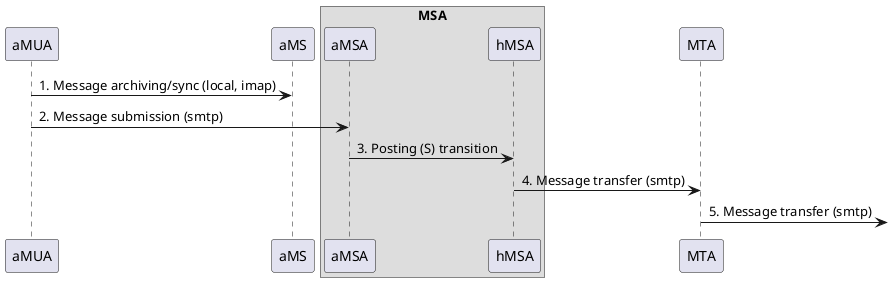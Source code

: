 @startuml Internet Mail Architecture (rfc5598), message flow part I.

/'
Message
Message User Agent (MUA)
    Author MUA (aMUA)
    Recipient MUA (rMUA)
Message Submission Agent (MSA)
    Author-focused MSA functions (aMSA)
    MHS-focused MSA functions (hMSA)
Message Transfer Agent (MTA)
Message Delivery Agent (MDA)
    Recipient-focused MDA functions (rMDA)
    MHS-focused MDA functions (hMDA)
Message Store (MS)
    Author MS (aMS)
    Recipient MS (rMS)
    User Agent MS (uMS)
'/

'ADMD I.
participant "aMUA" as aMUA /'MUA, uMS optional'/
participant "aMS" as aMS /'Author MS'/
box "MSA"
participant "aMSA" as aMSA /'Author-focused MSA'/
participant "hMSA" as hMSA /'MHS-focused MSA'/
end box
participant "MTA" as MTA /'MTA'/

aMUA -> aMS : 1. Message archiving/sync (local, imap)
aMUA -> aMSA : 2. Message submission (smtp)
aMSA -> hMSA : 3. Posting (S) transition
hMSA -> MTA : 4. Message transfer (smtp)
MTA ->] : 5. Message transfer (smtp)

@enduml

